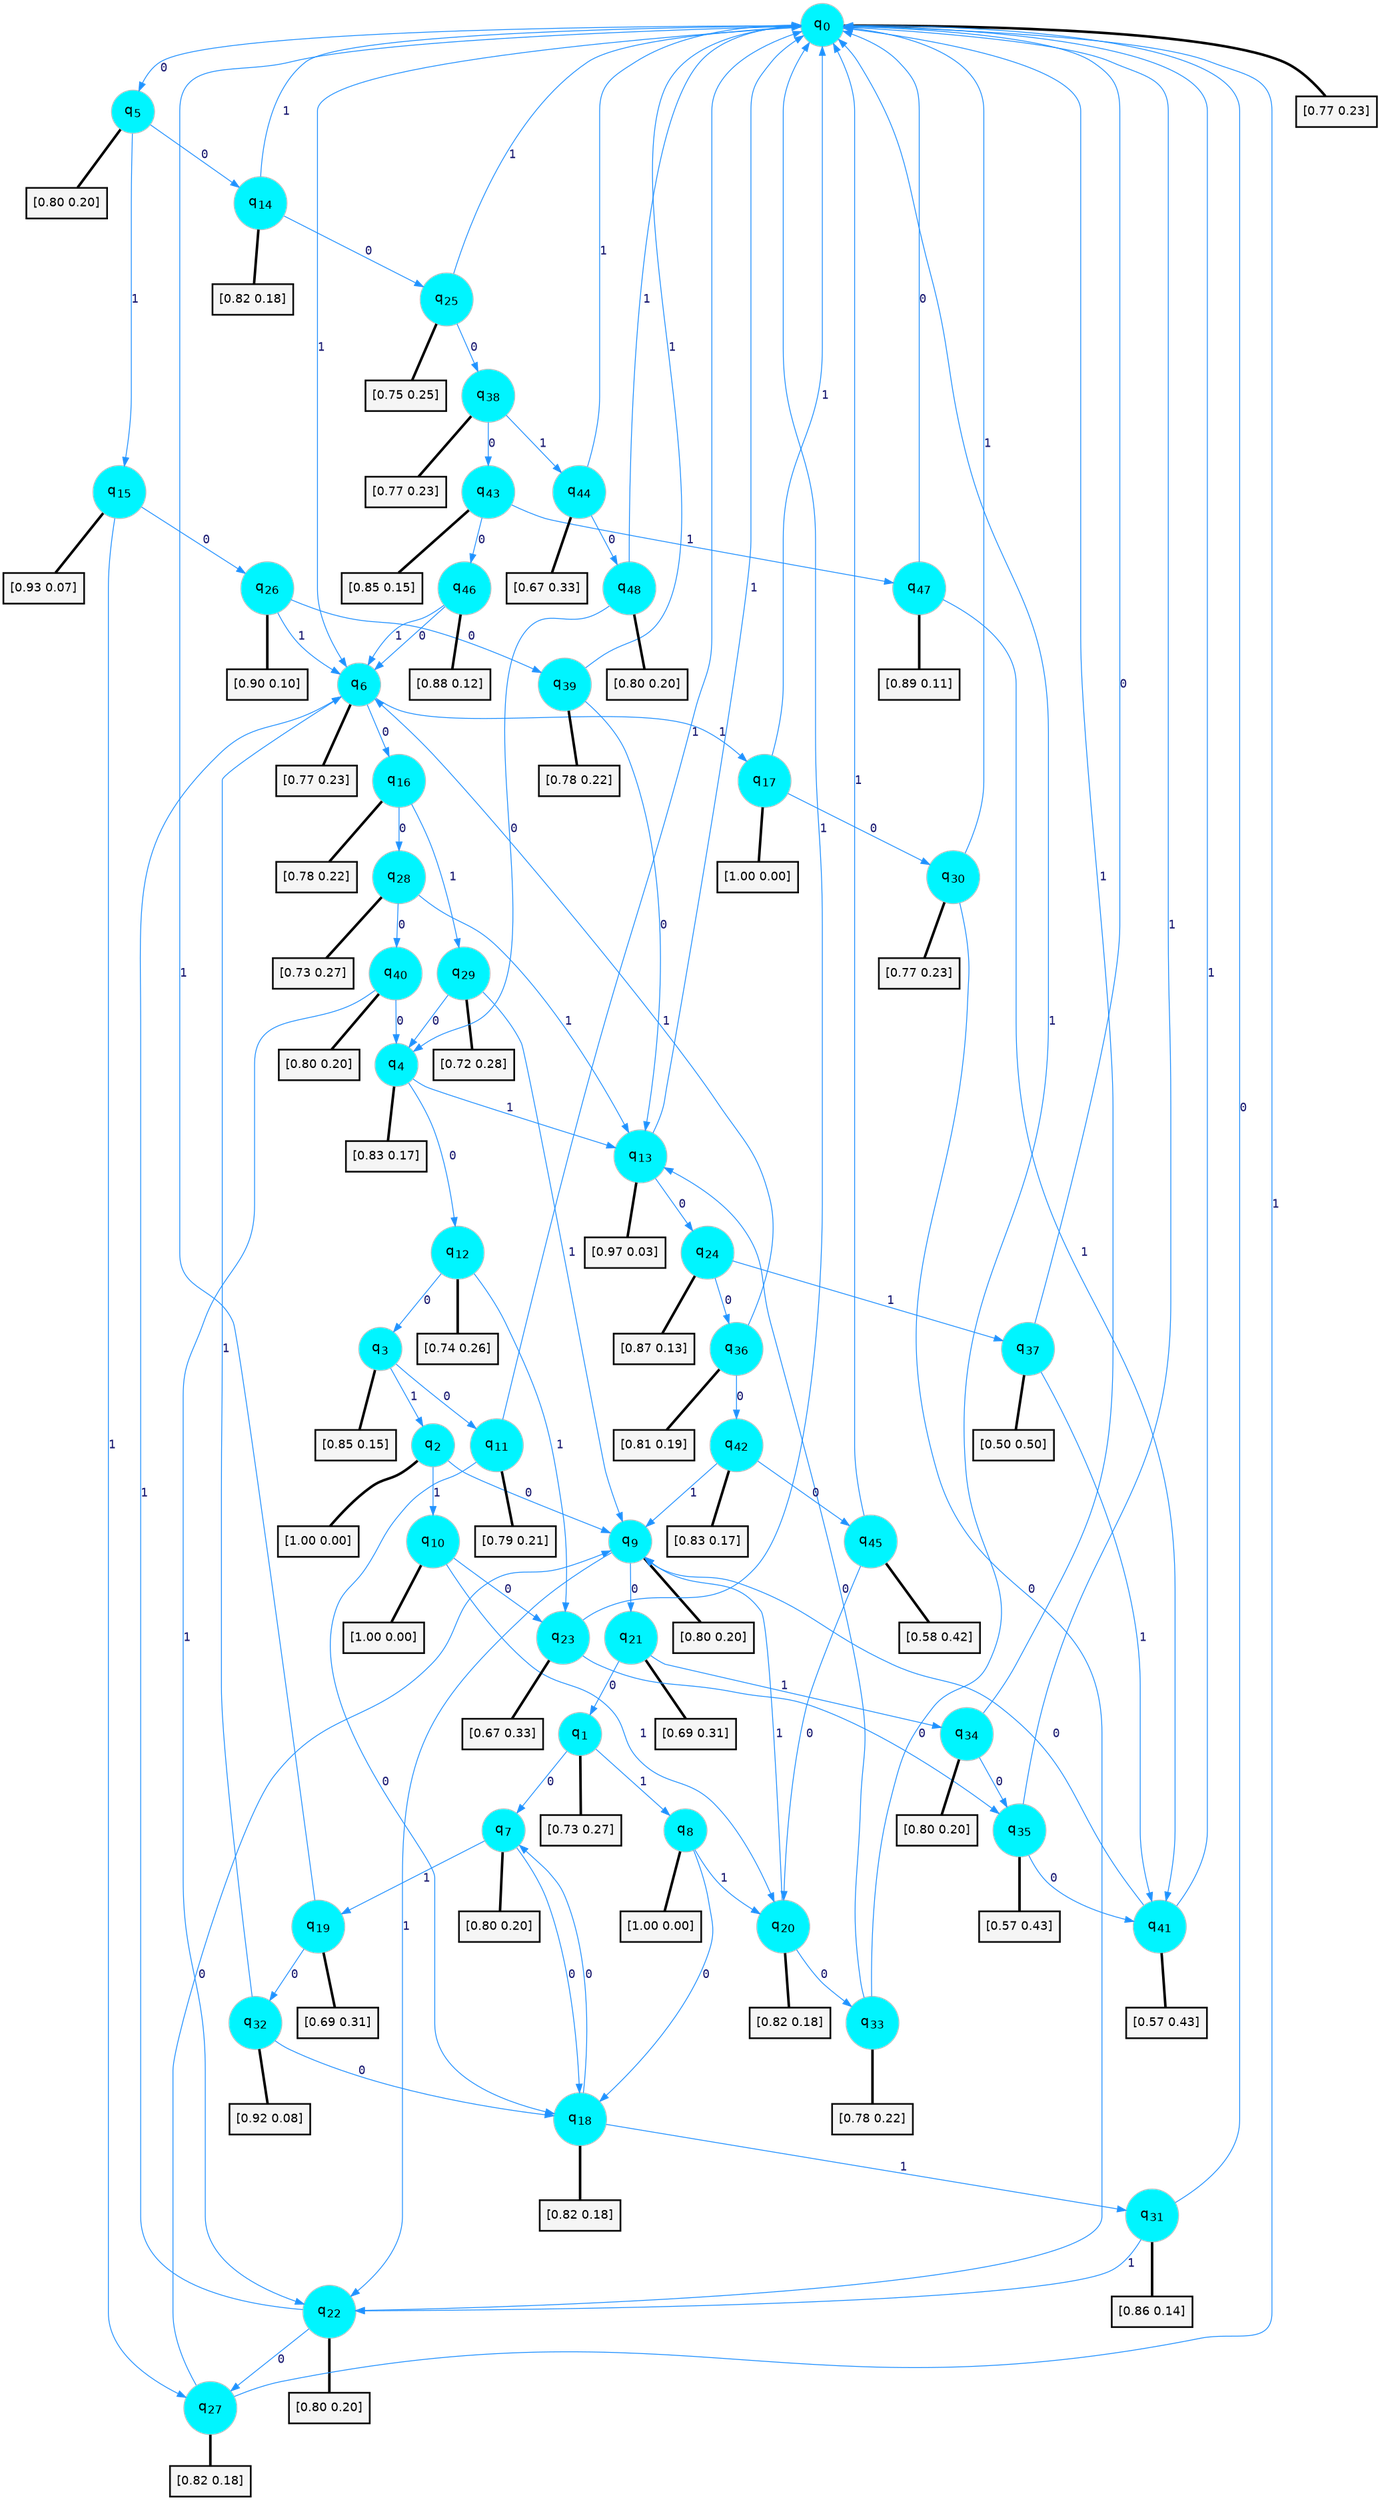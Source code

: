 digraph G {
graph [
bgcolor=transparent, dpi=300, rankdir=TD, size="40,25"];
node [
color=gray, fillcolor=turquoise1, fontcolor=black, fontname=Helvetica, fontsize=16, fontweight=bold, shape=circle, style=filled];
edge [
arrowsize=1, color=dodgerblue1, fontcolor=midnightblue, fontname=courier, fontweight=bold, penwidth=1, style=solid, weight=20];
0[label=<q<SUB>0</SUB>>];
1[label=<q<SUB>1</SUB>>];
2[label=<q<SUB>2</SUB>>];
3[label=<q<SUB>3</SUB>>];
4[label=<q<SUB>4</SUB>>];
5[label=<q<SUB>5</SUB>>];
6[label=<q<SUB>6</SUB>>];
7[label=<q<SUB>7</SUB>>];
8[label=<q<SUB>8</SUB>>];
9[label=<q<SUB>9</SUB>>];
10[label=<q<SUB>10</SUB>>];
11[label=<q<SUB>11</SUB>>];
12[label=<q<SUB>12</SUB>>];
13[label=<q<SUB>13</SUB>>];
14[label=<q<SUB>14</SUB>>];
15[label=<q<SUB>15</SUB>>];
16[label=<q<SUB>16</SUB>>];
17[label=<q<SUB>17</SUB>>];
18[label=<q<SUB>18</SUB>>];
19[label=<q<SUB>19</SUB>>];
20[label=<q<SUB>20</SUB>>];
21[label=<q<SUB>21</SUB>>];
22[label=<q<SUB>22</SUB>>];
23[label=<q<SUB>23</SUB>>];
24[label=<q<SUB>24</SUB>>];
25[label=<q<SUB>25</SUB>>];
26[label=<q<SUB>26</SUB>>];
27[label=<q<SUB>27</SUB>>];
28[label=<q<SUB>28</SUB>>];
29[label=<q<SUB>29</SUB>>];
30[label=<q<SUB>30</SUB>>];
31[label=<q<SUB>31</SUB>>];
32[label=<q<SUB>32</SUB>>];
33[label=<q<SUB>33</SUB>>];
34[label=<q<SUB>34</SUB>>];
35[label=<q<SUB>35</SUB>>];
36[label=<q<SUB>36</SUB>>];
37[label=<q<SUB>37</SUB>>];
38[label=<q<SUB>38</SUB>>];
39[label=<q<SUB>39</SUB>>];
40[label=<q<SUB>40</SUB>>];
41[label=<q<SUB>41</SUB>>];
42[label=<q<SUB>42</SUB>>];
43[label=<q<SUB>43</SUB>>];
44[label=<q<SUB>44</SUB>>];
45[label=<q<SUB>45</SUB>>];
46[label=<q<SUB>46</SUB>>];
47[label=<q<SUB>47</SUB>>];
48[label=<q<SUB>48</SUB>>];
49[label="[0.77 0.23]", shape=box,fontcolor=black, fontname=Helvetica, fontsize=14, penwidth=2, fillcolor=whitesmoke,color=black];
50[label="[0.73 0.27]", shape=box,fontcolor=black, fontname=Helvetica, fontsize=14, penwidth=2, fillcolor=whitesmoke,color=black];
51[label="[1.00 0.00]", shape=box,fontcolor=black, fontname=Helvetica, fontsize=14, penwidth=2, fillcolor=whitesmoke,color=black];
52[label="[0.85 0.15]", shape=box,fontcolor=black, fontname=Helvetica, fontsize=14, penwidth=2, fillcolor=whitesmoke,color=black];
53[label="[0.83 0.17]", shape=box,fontcolor=black, fontname=Helvetica, fontsize=14, penwidth=2, fillcolor=whitesmoke,color=black];
54[label="[0.80 0.20]", shape=box,fontcolor=black, fontname=Helvetica, fontsize=14, penwidth=2, fillcolor=whitesmoke,color=black];
55[label="[0.77 0.23]", shape=box,fontcolor=black, fontname=Helvetica, fontsize=14, penwidth=2, fillcolor=whitesmoke,color=black];
56[label="[0.80 0.20]", shape=box,fontcolor=black, fontname=Helvetica, fontsize=14, penwidth=2, fillcolor=whitesmoke,color=black];
57[label="[1.00 0.00]", shape=box,fontcolor=black, fontname=Helvetica, fontsize=14, penwidth=2, fillcolor=whitesmoke,color=black];
58[label="[0.80 0.20]", shape=box,fontcolor=black, fontname=Helvetica, fontsize=14, penwidth=2, fillcolor=whitesmoke,color=black];
59[label="[1.00 0.00]", shape=box,fontcolor=black, fontname=Helvetica, fontsize=14, penwidth=2, fillcolor=whitesmoke,color=black];
60[label="[0.79 0.21]", shape=box,fontcolor=black, fontname=Helvetica, fontsize=14, penwidth=2, fillcolor=whitesmoke,color=black];
61[label="[0.74 0.26]", shape=box,fontcolor=black, fontname=Helvetica, fontsize=14, penwidth=2, fillcolor=whitesmoke,color=black];
62[label="[0.97 0.03]", shape=box,fontcolor=black, fontname=Helvetica, fontsize=14, penwidth=2, fillcolor=whitesmoke,color=black];
63[label="[0.82 0.18]", shape=box,fontcolor=black, fontname=Helvetica, fontsize=14, penwidth=2, fillcolor=whitesmoke,color=black];
64[label="[0.93 0.07]", shape=box,fontcolor=black, fontname=Helvetica, fontsize=14, penwidth=2, fillcolor=whitesmoke,color=black];
65[label="[0.78 0.22]", shape=box,fontcolor=black, fontname=Helvetica, fontsize=14, penwidth=2, fillcolor=whitesmoke,color=black];
66[label="[1.00 0.00]", shape=box,fontcolor=black, fontname=Helvetica, fontsize=14, penwidth=2, fillcolor=whitesmoke,color=black];
67[label="[0.82 0.18]", shape=box,fontcolor=black, fontname=Helvetica, fontsize=14, penwidth=2, fillcolor=whitesmoke,color=black];
68[label="[0.69 0.31]", shape=box,fontcolor=black, fontname=Helvetica, fontsize=14, penwidth=2, fillcolor=whitesmoke,color=black];
69[label="[0.82 0.18]", shape=box,fontcolor=black, fontname=Helvetica, fontsize=14, penwidth=2, fillcolor=whitesmoke,color=black];
70[label="[0.69 0.31]", shape=box,fontcolor=black, fontname=Helvetica, fontsize=14, penwidth=2, fillcolor=whitesmoke,color=black];
71[label="[0.80 0.20]", shape=box,fontcolor=black, fontname=Helvetica, fontsize=14, penwidth=2, fillcolor=whitesmoke,color=black];
72[label="[0.67 0.33]", shape=box,fontcolor=black, fontname=Helvetica, fontsize=14, penwidth=2, fillcolor=whitesmoke,color=black];
73[label="[0.87 0.13]", shape=box,fontcolor=black, fontname=Helvetica, fontsize=14, penwidth=2, fillcolor=whitesmoke,color=black];
74[label="[0.75 0.25]", shape=box,fontcolor=black, fontname=Helvetica, fontsize=14, penwidth=2, fillcolor=whitesmoke,color=black];
75[label="[0.90 0.10]", shape=box,fontcolor=black, fontname=Helvetica, fontsize=14, penwidth=2, fillcolor=whitesmoke,color=black];
76[label="[0.82 0.18]", shape=box,fontcolor=black, fontname=Helvetica, fontsize=14, penwidth=2, fillcolor=whitesmoke,color=black];
77[label="[0.73 0.27]", shape=box,fontcolor=black, fontname=Helvetica, fontsize=14, penwidth=2, fillcolor=whitesmoke,color=black];
78[label="[0.72 0.28]", shape=box,fontcolor=black, fontname=Helvetica, fontsize=14, penwidth=2, fillcolor=whitesmoke,color=black];
79[label="[0.77 0.23]", shape=box,fontcolor=black, fontname=Helvetica, fontsize=14, penwidth=2, fillcolor=whitesmoke,color=black];
80[label="[0.86 0.14]", shape=box,fontcolor=black, fontname=Helvetica, fontsize=14, penwidth=2, fillcolor=whitesmoke,color=black];
81[label="[0.92 0.08]", shape=box,fontcolor=black, fontname=Helvetica, fontsize=14, penwidth=2, fillcolor=whitesmoke,color=black];
82[label="[0.78 0.22]", shape=box,fontcolor=black, fontname=Helvetica, fontsize=14, penwidth=2, fillcolor=whitesmoke,color=black];
83[label="[0.80 0.20]", shape=box,fontcolor=black, fontname=Helvetica, fontsize=14, penwidth=2, fillcolor=whitesmoke,color=black];
84[label="[0.57 0.43]", shape=box,fontcolor=black, fontname=Helvetica, fontsize=14, penwidth=2, fillcolor=whitesmoke,color=black];
85[label="[0.81 0.19]", shape=box,fontcolor=black, fontname=Helvetica, fontsize=14, penwidth=2, fillcolor=whitesmoke,color=black];
86[label="[0.50 0.50]", shape=box,fontcolor=black, fontname=Helvetica, fontsize=14, penwidth=2, fillcolor=whitesmoke,color=black];
87[label="[0.77 0.23]", shape=box,fontcolor=black, fontname=Helvetica, fontsize=14, penwidth=2, fillcolor=whitesmoke,color=black];
88[label="[0.78 0.22]", shape=box,fontcolor=black, fontname=Helvetica, fontsize=14, penwidth=2, fillcolor=whitesmoke,color=black];
89[label="[0.80 0.20]", shape=box,fontcolor=black, fontname=Helvetica, fontsize=14, penwidth=2, fillcolor=whitesmoke,color=black];
90[label="[0.57 0.43]", shape=box,fontcolor=black, fontname=Helvetica, fontsize=14, penwidth=2, fillcolor=whitesmoke,color=black];
91[label="[0.83 0.17]", shape=box,fontcolor=black, fontname=Helvetica, fontsize=14, penwidth=2, fillcolor=whitesmoke,color=black];
92[label="[0.85 0.15]", shape=box,fontcolor=black, fontname=Helvetica, fontsize=14, penwidth=2, fillcolor=whitesmoke,color=black];
93[label="[0.67 0.33]", shape=box,fontcolor=black, fontname=Helvetica, fontsize=14, penwidth=2, fillcolor=whitesmoke,color=black];
94[label="[0.58 0.42]", shape=box,fontcolor=black, fontname=Helvetica, fontsize=14, penwidth=2, fillcolor=whitesmoke,color=black];
95[label="[0.88 0.12]", shape=box,fontcolor=black, fontname=Helvetica, fontsize=14, penwidth=2, fillcolor=whitesmoke,color=black];
96[label="[0.89 0.11]", shape=box,fontcolor=black, fontname=Helvetica, fontsize=14, penwidth=2, fillcolor=whitesmoke,color=black];
97[label="[0.80 0.20]", shape=box,fontcolor=black, fontname=Helvetica, fontsize=14, penwidth=2, fillcolor=whitesmoke,color=black];
0->5 [label=0];
0->6 [label=1];
0->49 [arrowhead=none, penwidth=3,color=black];
1->7 [label=0];
1->8 [label=1];
1->50 [arrowhead=none, penwidth=3,color=black];
2->9 [label=0];
2->10 [label=1];
2->51 [arrowhead=none, penwidth=3,color=black];
3->11 [label=0];
3->2 [label=1];
3->52 [arrowhead=none, penwidth=3,color=black];
4->12 [label=0];
4->13 [label=1];
4->53 [arrowhead=none, penwidth=3,color=black];
5->14 [label=0];
5->15 [label=1];
5->54 [arrowhead=none, penwidth=3,color=black];
6->16 [label=0];
6->17 [label=1];
6->55 [arrowhead=none, penwidth=3,color=black];
7->18 [label=0];
7->19 [label=1];
7->56 [arrowhead=none, penwidth=3,color=black];
8->18 [label=0];
8->20 [label=1];
8->57 [arrowhead=none, penwidth=3,color=black];
9->21 [label=0];
9->22 [label=1];
9->58 [arrowhead=none, penwidth=3,color=black];
10->23 [label=0];
10->20 [label=1];
10->59 [arrowhead=none, penwidth=3,color=black];
11->18 [label=0];
11->0 [label=1];
11->60 [arrowhead=none, penwidth=3,color=black];
12->3 [label=0];
12->23 [label=1];
12->61 [arrowhead=none, penwidth=3,color=black];
13->24 [label=0];
13->0 [label=1];
13->62 [arrowhead=none, penwidth=3,color=black];
14->25 [label=0];
14->0 [label=1];
14->63 [arrowhead=none, penwidth=3,color=black];
15->26 [label=0];
15->27 [label=1];
15->64 [arrowhead=none, penwidth=3,color=black];
16->28 [label=0];
16->29 [label=1];
16->65 [arrowhead=none, penwidth=3,color=black];
17->30 [label=0];
17->0 [label=1];
17->66 [arrowhead=none, penwidth=3,color=black];
18->7 [label=0];
18->31 [label=1];
18->67 [arrowhead=none, penwidth=3,color=black];
19->32 [label=0];
19->0 [label=1];
19->68 [arrowhead=none, penwidth=3,color=black];
20->33 [label=0];
20->9 [label=1];
20->69 [arrowhead=none, penwidth=3,color=black];
21->1 [label=0];
21->34 [label=1];
21->70 [arrowhead=none, penwidth=3,color=black];
22->27 [label=0];
22->6 [label=1];
22->71 [arrowhead=none, penwidth=3,color=black];
23->35 [label=0];
23->0 [label=1];
23->72 [arrowhead=none, penwidth=3,color=black];
24->36 [label=0];
24->37 [label=1];
24->73 [arrowhead=none, penwidth=3,color=black];
25->38 [label=0];
25->0 [label=1];
25->74 [arrowhead=none, penwidth=3,color=black];
26->39 [label=0];
26->6 [label=1];
26->75 [arrowhead=none, penwidth=3,color=black];
27->9 [label=0];
27->0 [label=1];
27->76 [arrowhead=none, penwidth=3,color=black];
28->40 [label=0];
28->13 [label=1];
28->77 [arrowhead=none, penwidth=3,color=black];
29->4 [label=0];
29->9 [label=1];
29->78 [arrowhead=none, penwidth=3,color=black];
30->22 [label=0];
30->0 [label=1];
30->79 [arrowhead=none, penwidth=3,color=black];
31->0 [label=0];
31->22 [label=1];
31->80 [arrowhead=none, penwidth=3,color=black];
32->18 [label=0];
32->6 [label=1];
32->81 [arrowhead=none, penwidth=3,color=black];
33->13 [label=0];
33->0 [label=1];
33->82 [arrowhead=none, penwidth=3,color=black];
34->35 [label=0];
34->0 [label=1];
34->83 [arrowhead=none, penwidth=3,color=black];
35->41 [label=0];
35->0 [label=1];
35->84 [arrowhead=none, penwidth=3,color=black];
36->42 [label=0];
36->6 [label=1];
36->85 [arrowhead=none, penwidth=3,color=black];
37->0 [label=0];
37->41 [label=1];
37->86 [arrowhead=none, penwidth=3,color=black];
38->43 [label=0];
38->44 [label=1];
38->87 [arrowhead=none, penwidth=3,color=black];
39->13 [label=0];
39->0 [label=1];
39->88 [arrowhead=none, penwidth=3,color=black];
40->4 [label=0];
40->22 [label=1];
40->89 [arrowhead=none, penwidth=3,color=black];
41->9 [label=0];
41->0 [label=1];
41->90 [arrowhead=none, penwidth=3,color=black];
42->45 [label=0];
42->9 [label=1];
42->91 [arrowhead=none, penwidth=3,color=black];
43->46 [label=0];
43->47 [label=1];
43->92 [arrowhead=none, penwidth=3,color=black];
44->48 [label=0];
44->0 [label=1];
44->93 [arrowhead=none, penwidth=3,color=black];
45->20 [label=0];
45->0 [label=1];
45->94 [arrowhead=none, penwidth=3,color=black];
46->6 [label=0];
46->6 [label=1];
46->95 [arrowhead=none, penwidth=3,color=black];
47->0 [label=0];
47->41 [label=1];
47->96 [arrowhead=none, penwidth=3,color=black];
48->4 [label=0];
48->0 [label=1];
48->97 [arrowhead=none, penwidth=3,color=black];
}
